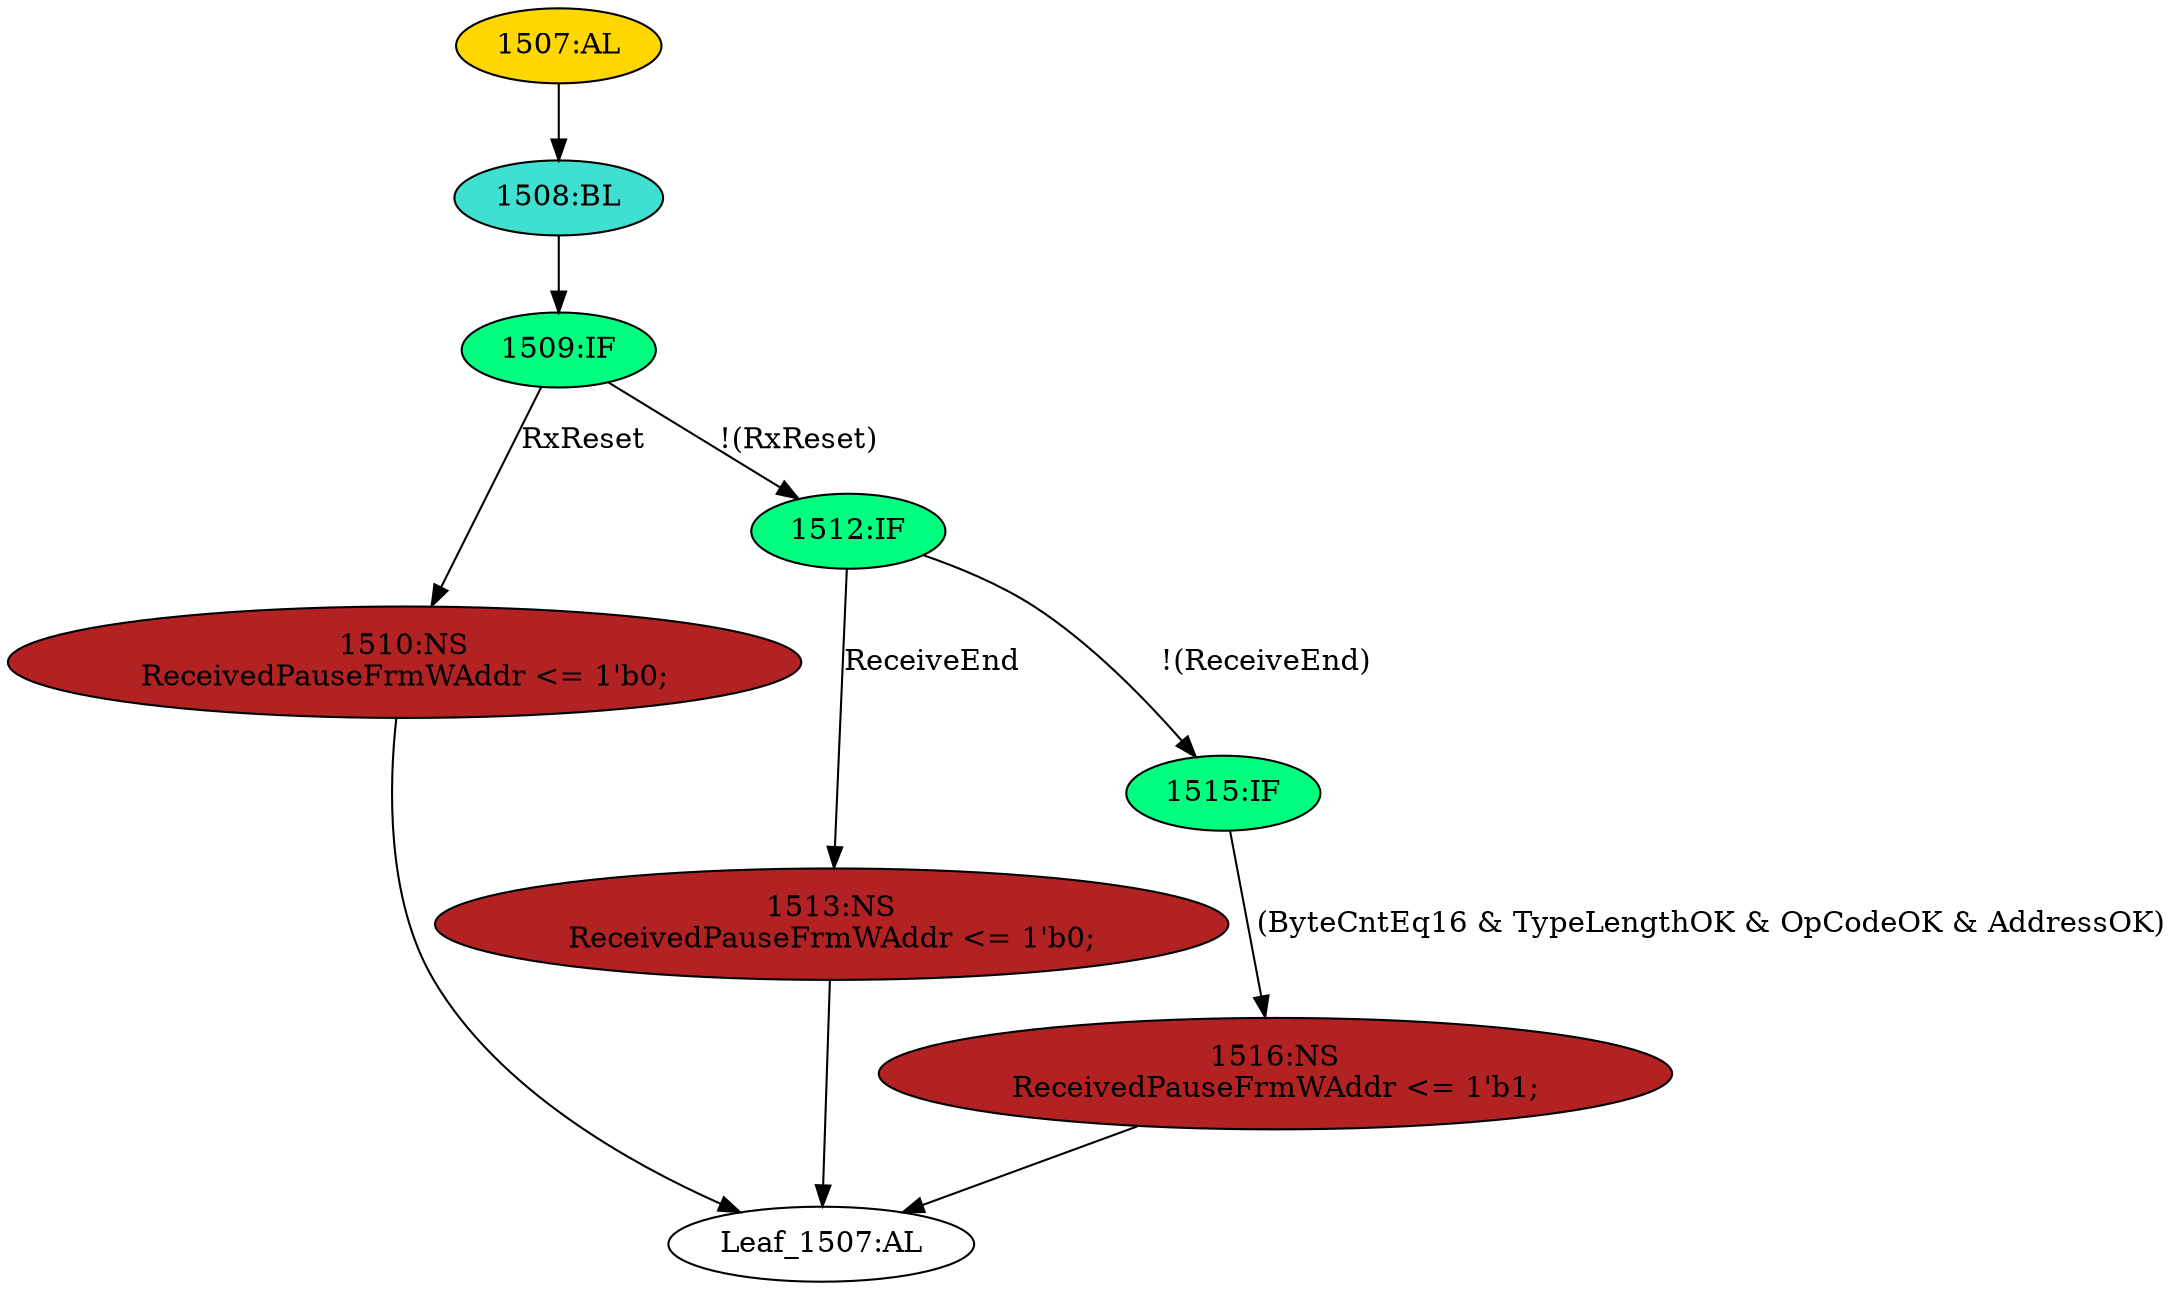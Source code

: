 strict digraph "" {
	node [label="\N"];
	"1513:NS"	 [ast="<pyverilog.vparser.ast.NonblockingSubstitution object at 0x7f37fb69a350>",
		fillcolor=firebrick,
		label="1513:NS
ReceivedPauseFrmWAddr <= 1'b0;",
		statements="[<pyverilog.vparser.ast.NonblockingSubstitution object at 0x7f37fb69a350>]",
		style=filled,
		typ=NonblockingSubstitution];
	"Leaf_1507:AL"	 [def_var="['ReceivedPauseFrmWAddr']",
		label="Leaf_1507:AL"];
	"1513:NS" -> "Leaf_1507:AL"	 [cond="[]",
		lineno=None];
	"1510:NS"	 [ast="<pyverilog.vparser.ast.NonblockingSubstitution object at 0x7f37fb674d10>",
		fillcolor=firebrick,
		label="1510:NS
ReceivedPauseFrmWAddr <= 1'b0;",
		statements="[<pyverilog.vparser.ast.NonblockingSubstitution object at 0x7f37fb674d10>]",
		style=filled,
		typ=NonblockingSubstitution];
	"1510:NS" -> "Leaf_1507:AL"	 [cond="[]",
		lineno=None];
	"1507:AL"	 [ast="<pyverilog.vparser.ast.Always object at 0x7f37fb674090>",
		clk_sens=False,
		fillcolor=gold,
		label="1507:AL",
		sens="['MRxClk', 'RxReset']",
		statements="[]",
		style=filled,
		typ=Always,
		use_var="['OpCodeOK', 'ReceiveEnd', 'TypeLengthOK', 'RxReset', 'ByteCntEq16', 'AddressOK']"];
	"1508:BL"	 [ast="<pyverilog.vparser.ast.Block object at 0x7f37fb674190>",
		fillcolor=turquoise,
		label="1508:BL",
		statements="[]",
		style=filled,
		typ=Block];
	"1507:AL" -> "1508:BL"	 [cond="[]",
		lineno=None];
	"1515:IF"	 [ast="<pyverilog.vparser.ast.IfStatement object at 0x7f37fb6870d0>",
		fillcolor=springgreen,
		label="1515:IF",
		statements="[]",
		style=filled,
		typ=IfStatement];
	"1516:NS"	 [ast="<pyverilog.vparser.ast.NonblockingSubstitution object at 0x7f37fb687150>",
		fillcolor=firebrick,
		label="1516:NS
ReceivedPauseFrmWAddr <= 1'b1;",
		statements="[<pyverilog.vparser.ast.NonblockingSubstitution object at 0x7f37fb687150>]",
		style=filled,
		typ=NonblockingSubstitution];
	"1515:IF" -> "1516:NS"	 [cond="['ByteCntEq16', 'TypeLengthOK', 'OpCodeOK', 'AddressOK']",
		label="(ByteCntEq16 & TypeLengthOK & OpCodeOK & AddressOK)",
		lineno=1515];
	"1509:IF"	 [ast="<pyverilog.vparser.ast.IfStatement object at 0x7f37fb6743d0>",
		fillcolor=springgreen,
		label="1509:IF",
		statements="[]",
		style=filled,
		typ=IfStatement];
	"1508:BL" -> "1509:IF"	 [cond="[]",
		lineno=None];
	"1509:IF" -> "1510:NS"	 [cond="['RxReset']",
		label=RxReset,
		lineno=1509];
	"1512:IF"	 [ast="<pyverilog.vparser.ast.IfStatement object at 0x7f37fb687090>",
		fillcolor=springgreen,
		label="1512:IF",
		statements="[]",
		style=filled,
		typ=IfStatement];
	"1509:IF" -> "1512:IF"	 [cond="['RxReset']",
		label="!(RxReset)",
		lineno=1509];
	"1512:IF" -> "1513:NS"	 [cond="['ReceiveEnd']",
		label=ReceiveEnd,
		lineno=1512];
	"1512:IF" -> "1515:IF"	 [cond="['ReceiveEnd']",
		label="!(ReceiveEnd)",
		lineno=1512];
	"1516:NS" -> "Leaf_1507:AL"	 [cond="[]",
		lineno=None];
}

